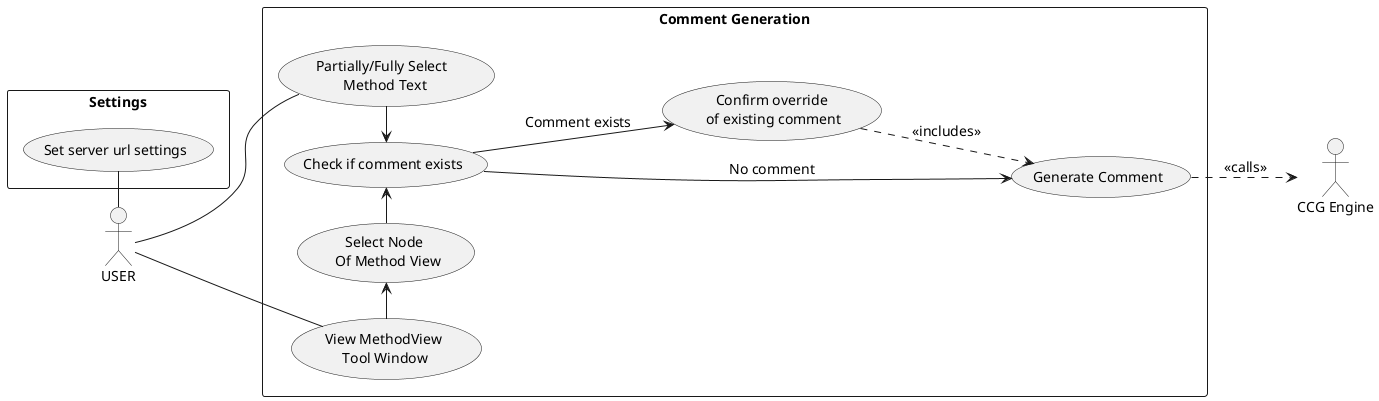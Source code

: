 @startuml

left to right direction
skinparam packageStyle rectangle
skinparam defaultFontSize 14
skinparam dpi 150 // Adjust for better scaling

actor "USER" as user
actor "CCG Engine" as generator

rectangle "Comment Generation" {
    usecase "View MethodView\n Tool Window" as UC1
    usecase "Partially/Fully Select \n Method Text" as UC2
    usecase "Select Node \n Of Method View"  as UC4
    usecase "Generate Comment" as UC6
    usecase "Confirm override\n of existing comment" as UC7
    usecase "Check if comment exists" as UC_Check
}

rectangle "Settings" {
    usecase "Set server url settings" as UCS
}
user-UCS
user -- UC1
user -- UC2
UC1 -right-> UC4
UC2 -left-> UC_Check
UC_Check -down-> UC7 : "Comment exists"
UC_Check -down-> UC6 : "No comment"
UC4 -right-> UC_Check
UC7 ..> UC6 :<<includes>>
UC6 ..> generator :<<calls>>

@enduml
